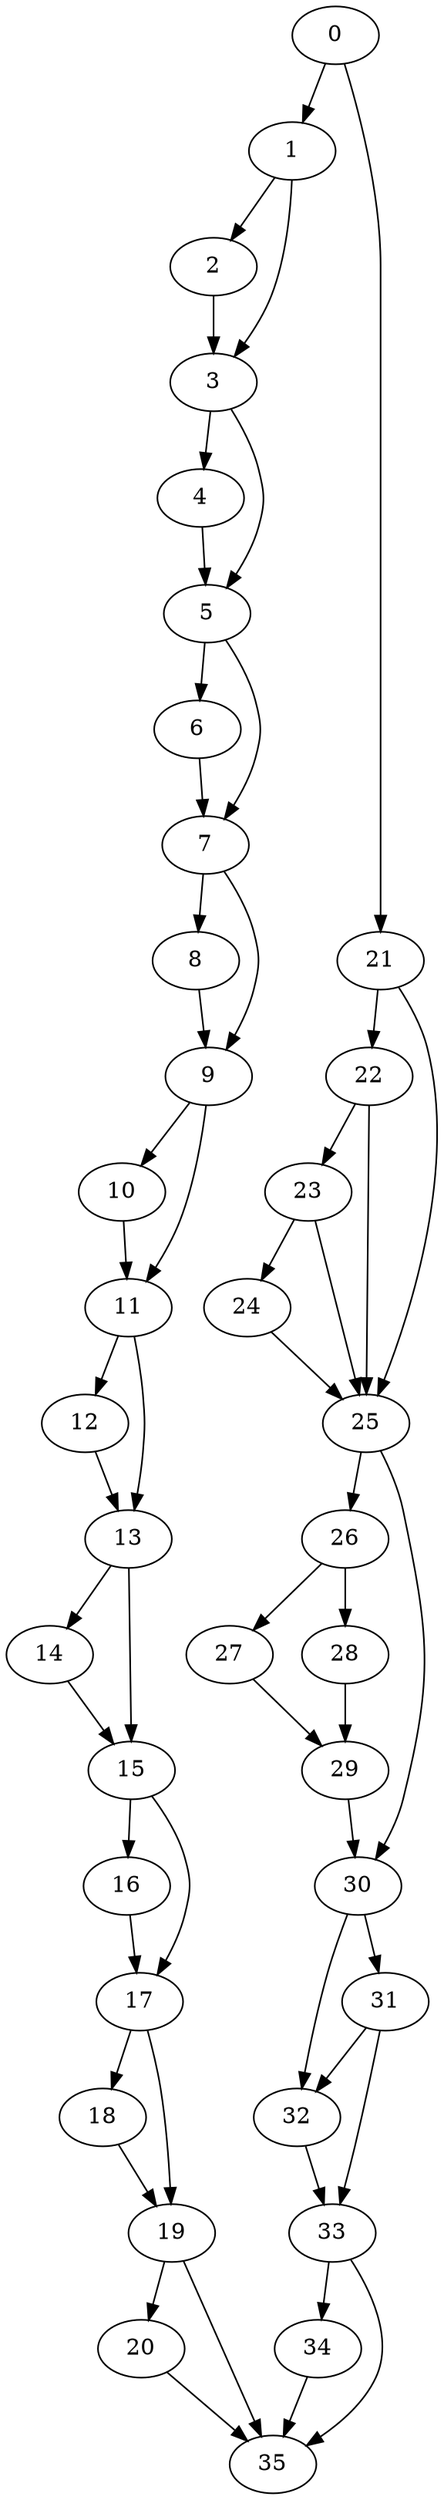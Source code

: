 digraph {
	0
	1
	2
	3
	4
	5
	6
	7
	8
	9
	10
	11
	12
	13
	14
	15
	16
	17
	18
	19
	20
	21
	22
	23
	24
	25
	26
	27
	28
	29
	30
	31
	32
	33
	34
	35
	5 -> 7
	6 -> 7
	13 -> 14
	14 -> 15
	13 -> 15
	21 -> 22
	1 -> 3
	2 -> 3
	17 -> 18
	18 -> 19
	17 -> 19
	25 -> 30
	29 -> 30
	0 -> 1
	3 -> 4
	9 -> 11
	10 -> 11
	23 -> 24
	21 -> 25
	22 -> 25
	23 -> 25
	24 -> 25
	30 -> 31
	9 -> 10
	11 -> 13
	12 -> 13
	31 -> 33
	32 -> 33
	19 -> 35
	20 -> 35
	33 -> 35
	34 -> 35
	1 -> 2
	15 -> 17
	16 -> 17
	22 -> 23
	25 -> 26
	26 -> 28
	30 -> 32
	31 -> 32
	5 -> 6
	7 -> 8
	15 -> 16
	33 -> 34
	3 -> 5
	4 -> 5
	11 -> 12
	19 -> 20
	0 -> 21
	26 -> 27
	27 -> 29
	28 -> 29
	7 -> 9
	8 -> 9
}
